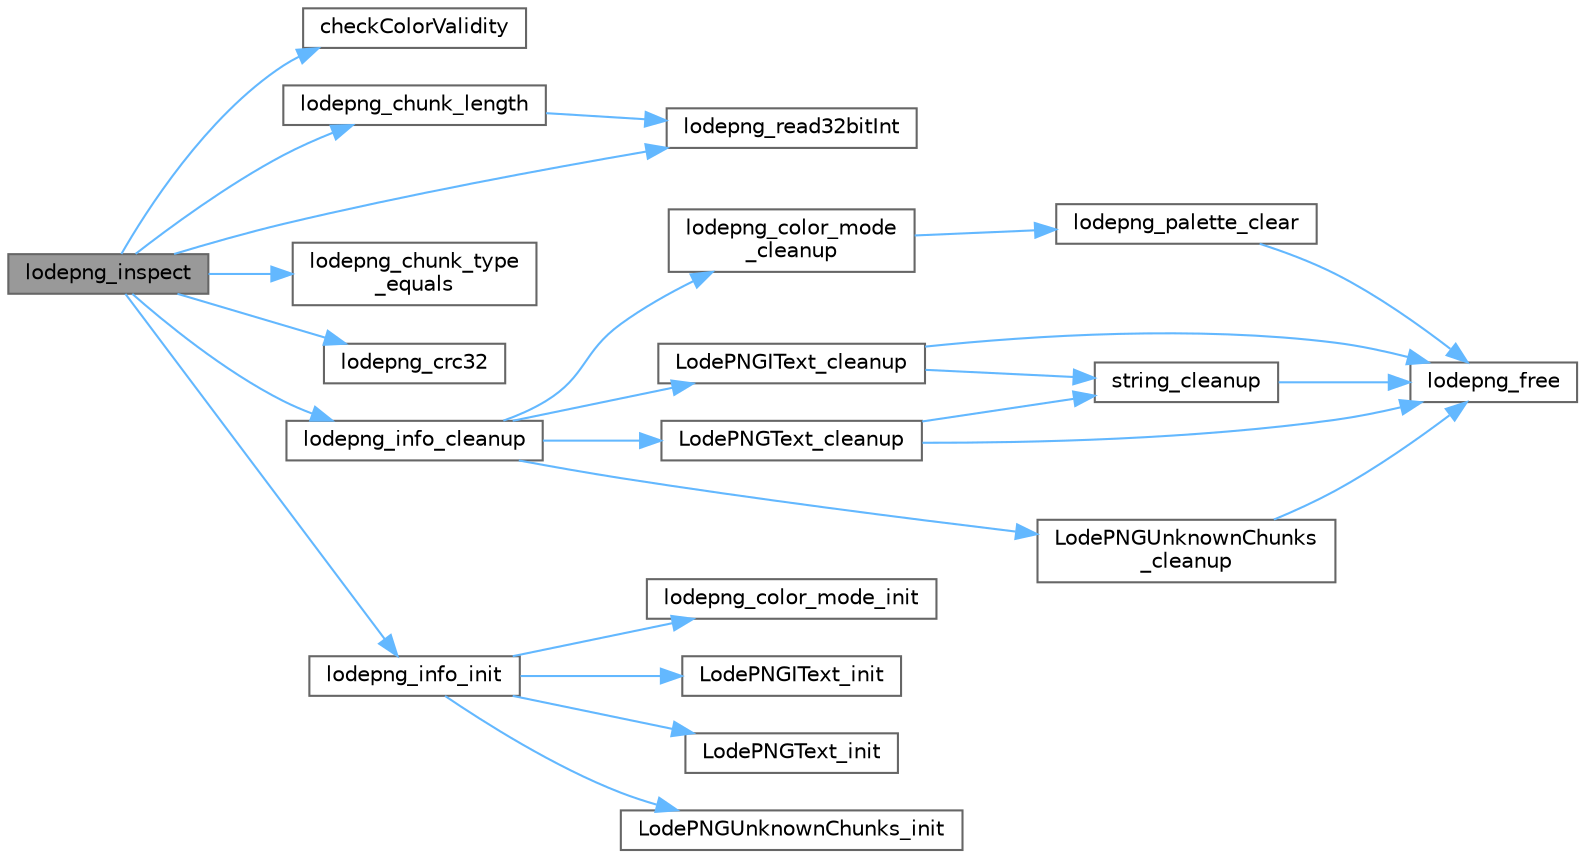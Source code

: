 digraph "lodepng_inspect"
{
 // LATEX_PDF_SIZE
  bgcolor="transparent";
  edge [fontname=Helvetica,fontsize=10,labelfontname=Helvetica,labelfontsize=10];
  node [fontname=Helvetica,fontsize=10,shape=box,height=0.2,width=0.4];
  rankdir="LR";
  Node1 [id="Node000001",label="lodepng_inspect",height=0.2,width=0.4,color="gray40", fillcolor="grey60", style="filled", fontcolor="black",tooltip=" "];
  Node1 -> Node2 [id="edge25_Node000001_Node000002",color="steelblue1",style="solid",tooltip=" "];
  Node2 [id="Node000002",label="checkColorValidity",height=0.2,width=0.4,color="grey40", fillcolor="white", style="filled",URL="$lodepng_8cpp.html#a82fb69d46cd6a5fce5bc16e33187c463",tooltip=" "];
  Node1 -> Node3 [id="edge26_Node000001_Node000003",color="steelblue1",style="solid",tooltip=" "];
  Node3 [id="Node000003",label="lodepng_chunk_length",height=0.2,width=0.4,color="grey40", fillcolor="white", style="filled",URL="$lodepng_8cpp.html#ad52897a6aecee7dde053c468c6bedda2",tooltip=" "];
  Node3 -> Node4 [id="edge27_Node000003_Node000004",color="steelblue1",style="solid",tooltip=" "];
  Node4 [id="Node000004",label="lodepng_read32bitInt",height=0.2,width=0.4,color="grey40", fillcolor="white", style="filled",URL="$lodepng_8cpp.html#ae0cbc68bfc44dcf1f3186c076272113b",tooltip=" "];
  Node1 -> Node5 [id="edge28_Node000001_Node000005",color="steelblue1",style="solid",tooltip=" "];
  Node5 [id="Node000005",label="lodepng_chunk_type\l_equals",height=0.2,width=0.4,color="grey40", fillcolor="white", style="filled",URL="$lodepng_8cpp.html#a5153305d442f8332326ef332316b06be",tooltip=" "];
  Node1 -> Node6 [id="edge29_Node000001_Node000006",color="steelblue1",style="solid",tooltip=" "];
  Node6 [id="Node000006",label="lodepng_crc32",height=0.2,width=0.4,color="grey40", fillcolor="white", style="filled",URL="$lodepng_8cpp.html#a912814217b12a5e7a07f5ae745fc0701",tooltip=" "];
  Node1 -> Node7 [id="edge30_Node000001_Node000007",color="steelblue1",style="solid",tooltip=" "];
  Node7 [id="Node000007",label="lodepng_info_cleanup",height=0.2,width=0.4,color="grey40", fillcolor="white", style="filled",URL="$lodepng_8cpp.html#ad4b9dc33569e24062e077f5a69ead178",tooltip=" "];
  Node7 -> Node8 [id="edge31_Node000007_Node000008",color="steelblue1",style="solid",tooltip=" "];
  Node8 [id="Node000008",label="lodepng_color_mode\l_cleanup",height=0.2,width=0.4,color="grey40", fillcolor="white", style="filled",URL="$lodepng_8cpp.html#ab1c7709a984d5842ab314cf5d2dc2dcc",tooltip=" "];
  Node8 -> Node9 [id="edge32_Node000008_Node000009",color="steelblue1",style="solid",tooltip=" "];
  Node9 [id="Node000009",label="lodepng_palette_clear",height=0.2,width=0.4,color="grey40", fillcolor="white", style="filled",URL="$lodepng_8cpp.html#a2aa729ce82079627789a0f8961c82f5e",tooltip=" "];
  Node9 -> Node10 [id="edge33_Node000009_Node000010",color="steelblue1",style="solid",tooltip=" "];
  Node10 [id="Node000010",label="lodepng_free",height=0.2,width=0.4,color="grey40", fillcolor="white", style="filled",URL="$lodepng_8cpp.html#a5cabd4078527ba33b78791fac7e8b15c",tooltip=" "];
  Node7 -> Node11 [id="edge34_Node000007_Node000011",color="steelblue1",style="solid",tooltip=" "];
  Node11 [id="Node000011",label="LodePNGIText_cleanup",height=0.2,width=0.4,color="grey40", fillcolor="white", style="filled",URL="$lodepng_8cpp.html#ae0c18287a11fa2fae4bcfb036461807a",tooltip=" "];
  Node11 -> Node10 [id="edge35_Node000011_Node000010",color="steelblue1",style="solid",tooltip=" "];
  Node11 -> Node12 [id="edge36_Node000011_Node000012",color="steelblue1",style="solid",tooltip=" "];
  Node12 [id="Node000012",label="string_cleanup",height=0.2,width=0.4,color="grey40", fillcolor="white", style="filled",URL="$lodepng_8cpp.html#a9886d70ad5032ac8f25f5c1c7de03b58",tooltip=" "];
  Node12 -> Node10 [id="edge37_Node000012_Node000010",color="steelblue1",style="solid",tooltip=" "];
  Node7 -> Node13 [id="edge38_Node000007_Node000013",color="steelblue1",style="solid",tooltip=" "];
  Node13 [id="Node000013",label="LodePNGText_cleanup",height=0.2,width=0.4,color="grey40", fillcolor="white", style="filled",URL="$lodepng_8cpp.html#ad38d63db1da8c6309032e9744d953327",tooltip=" "];
  Node13 -> Node10 [id="edge39_Node000013_Node000010",color="steelblue1",style="solid",tooltip=" "];
  Node13 -> Node12 [id="edge40_Node000013_Node000012",color="steelblue1",style="solid",tooltip=" "];
  Node7 -> Node14 [id="edge41_Node000007_Node000014",color="steelblue1",style="solid",tooltip=" "];
  Node14 [id="Node000014",label="LodePNGUnknownChunks\l_cleanup",height=0.2,width=0.4,color="grey40", fillcolor="white", style="filled",URL="$lodepng_8cpp.html#af58b2200810536a52e78e16f79ffba97",tooltip=" "];
  Node14 -> Node10 [id="edge42_Node000014_Node000010",color="steelblue1",style="solid",tooltip=" "];
  Node1 -> Node15 [id="edge43_Node000001_Node000015",color="steelblue1",style="solid",tooltip=" "];
  Node15 [id="Node000015",label="lodepng_info_init",height=0.2,width=0.4,color="grey40", fillcolor="white", style="filled",URL="$lodepng_8cpp.html#ae50c1ddde2fa8004b46da433f3e20974",tooltip=" "];
  Node15 -> Node16 [id="edge44_Node000015_Node000016",color="steelblue1",style="solid",tooltip=" "];
  Node16 [id="Node000016",label="lodepng_color_mode_init",height=0.2,width=0.4,color="grey40", fillcolor="white", style="filled",URL="$lodepng_8cpp.html#a66345d4cdab130c6cbd3166d7a0a5257",tooltip=" "];
  Node15 -> Node17 [id="edge45_Node000015_Node000017",color="steelblue1",style="solid",tooltip=" "];
  Node17 [id="Node000017",label="LodePNGIText_init",height=0.2,width=0.4,color="grey40", fillcolor="white", style="filled",URL="$lodepng_8cpp.html#aa429acf1f7fd6c5325c7c9f389494ccd",tooltip=" "];
  Node15 -> Node18 [id="edge46_Node000015_Node000018",color="steelblue1",style="solid",tooltip=" "];
  Node18 [id="Node000018",label="LodePNGText_init",height=0.2,width=0.4,color="grey40", fillcolor="white", style="filled",URL="$lodepng_8cpp.html#a4f5e10653bafe3ae7f2f7d338901c56b",tooltip=" "];
  Node15 -> Node19 [id="edge47_Node000015_Node000019",color="steelblue1",style="solid",tooltip=" "];
  Node19 [id="Node000019",label="LodePNGUnknownChunks_init",height=0.2,width=0.4,color="grey40", fillcolor="white", style="filled",URL="$lodepng_8cpp.html#a8a9b8e191230b19ebb61a33c3681626a",tooltip=" "];
  Node1 -> Node4 [id="edge48_Node000001_Node000004",color="steelblue1",style="solid",tooltip=" "];
}
